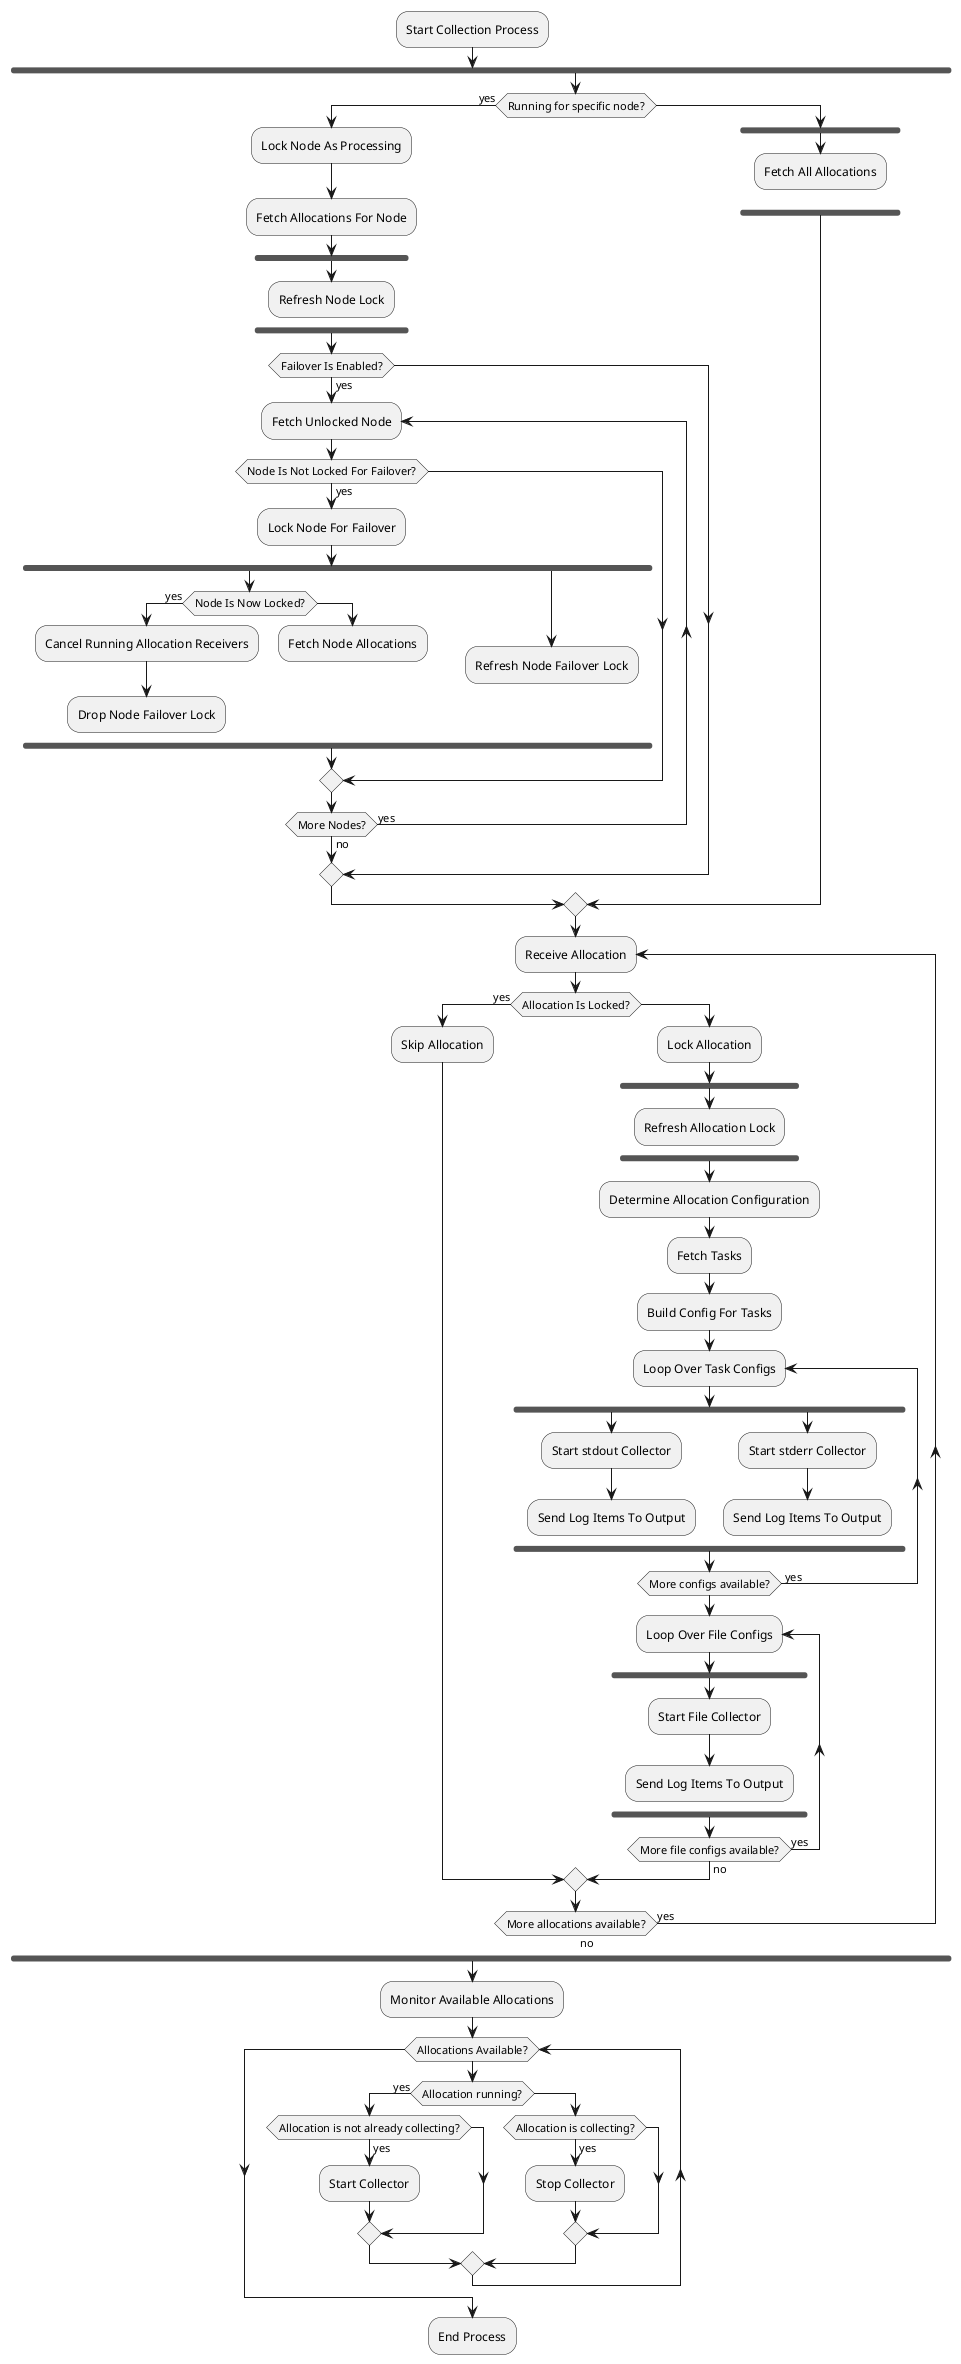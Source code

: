 @startuml

:Start Collection Process;
fork
    if (Running for specific node?) then (yes)
        :Lock Node As Processing;
        :Fetch Allocations For Node;
        fork
            :Refresh Node Lock;
            detach
        end fork
        if (Failover Is Enabled?) then (yes)
            repeat :Fetch Unlocked Node;
                if (Node Is Not Locked For Failover?) then (yes)
                    :Lock Node For Failover;
                    fork
                        if (Node Is Now Locked?) then (yes)
                            :Cancel Running Allocation Receivers;
                            :Drop Node Failover Lock;
                        else
                            :Fetch Node Allocations;
                        endif
                        detach
                    fork again
                        :Refresh Node Failover Lock;
                        detach
                    end fork
                endif
            repeat while (More Nodes?) is (yes) not (no)
        endif
    else
        fork
            :Fetch All Allocations;
            detach
        end fork
    endif
    repeat :Receive Allocation;
        if (Allocation Is Locked?) then (yes)
            :Skip Allocation;
        else
            :Lock Allocation;
            fork
                :Refresh Allocation Lock;
                detach
            end fork
            :Determine Allocation Configuration;
            :Fetch Tasks;
            :Build Config For Tasks;
            repeat :Loop Over Task Configs;
                fork
                    :Start stdout Collector;
                    :Send Log Items To Output;
                    detach
                fork again
                    :Start stderr Collector;
                    :Send Log Items To Output;
                    detach
                end fork
            repeat while (More configs available?) is ( yes)
            repeat :Loop Over File Configs;
                fork
                    :Start File Collector;
                    :Send Log Items To Output;
                    detach
                end fork
            repeat while (More file configs available?) is (yes) not (no)
        endif
    repeat while (More allocations available?) is (yes) not (no)
    detach
end fork
:Monitor Available Allocations;
while (Allocations Available?)
    if (Allocation running?) then (yes)
        if (Allocation is not already collecting?) then (yes)
            :Start Collector;
        endif
    else
        if (Allocation is collecting?) then (yes)
            :Stop Collector;
        endif
    endif
endwhile

:End Process;


@enduml